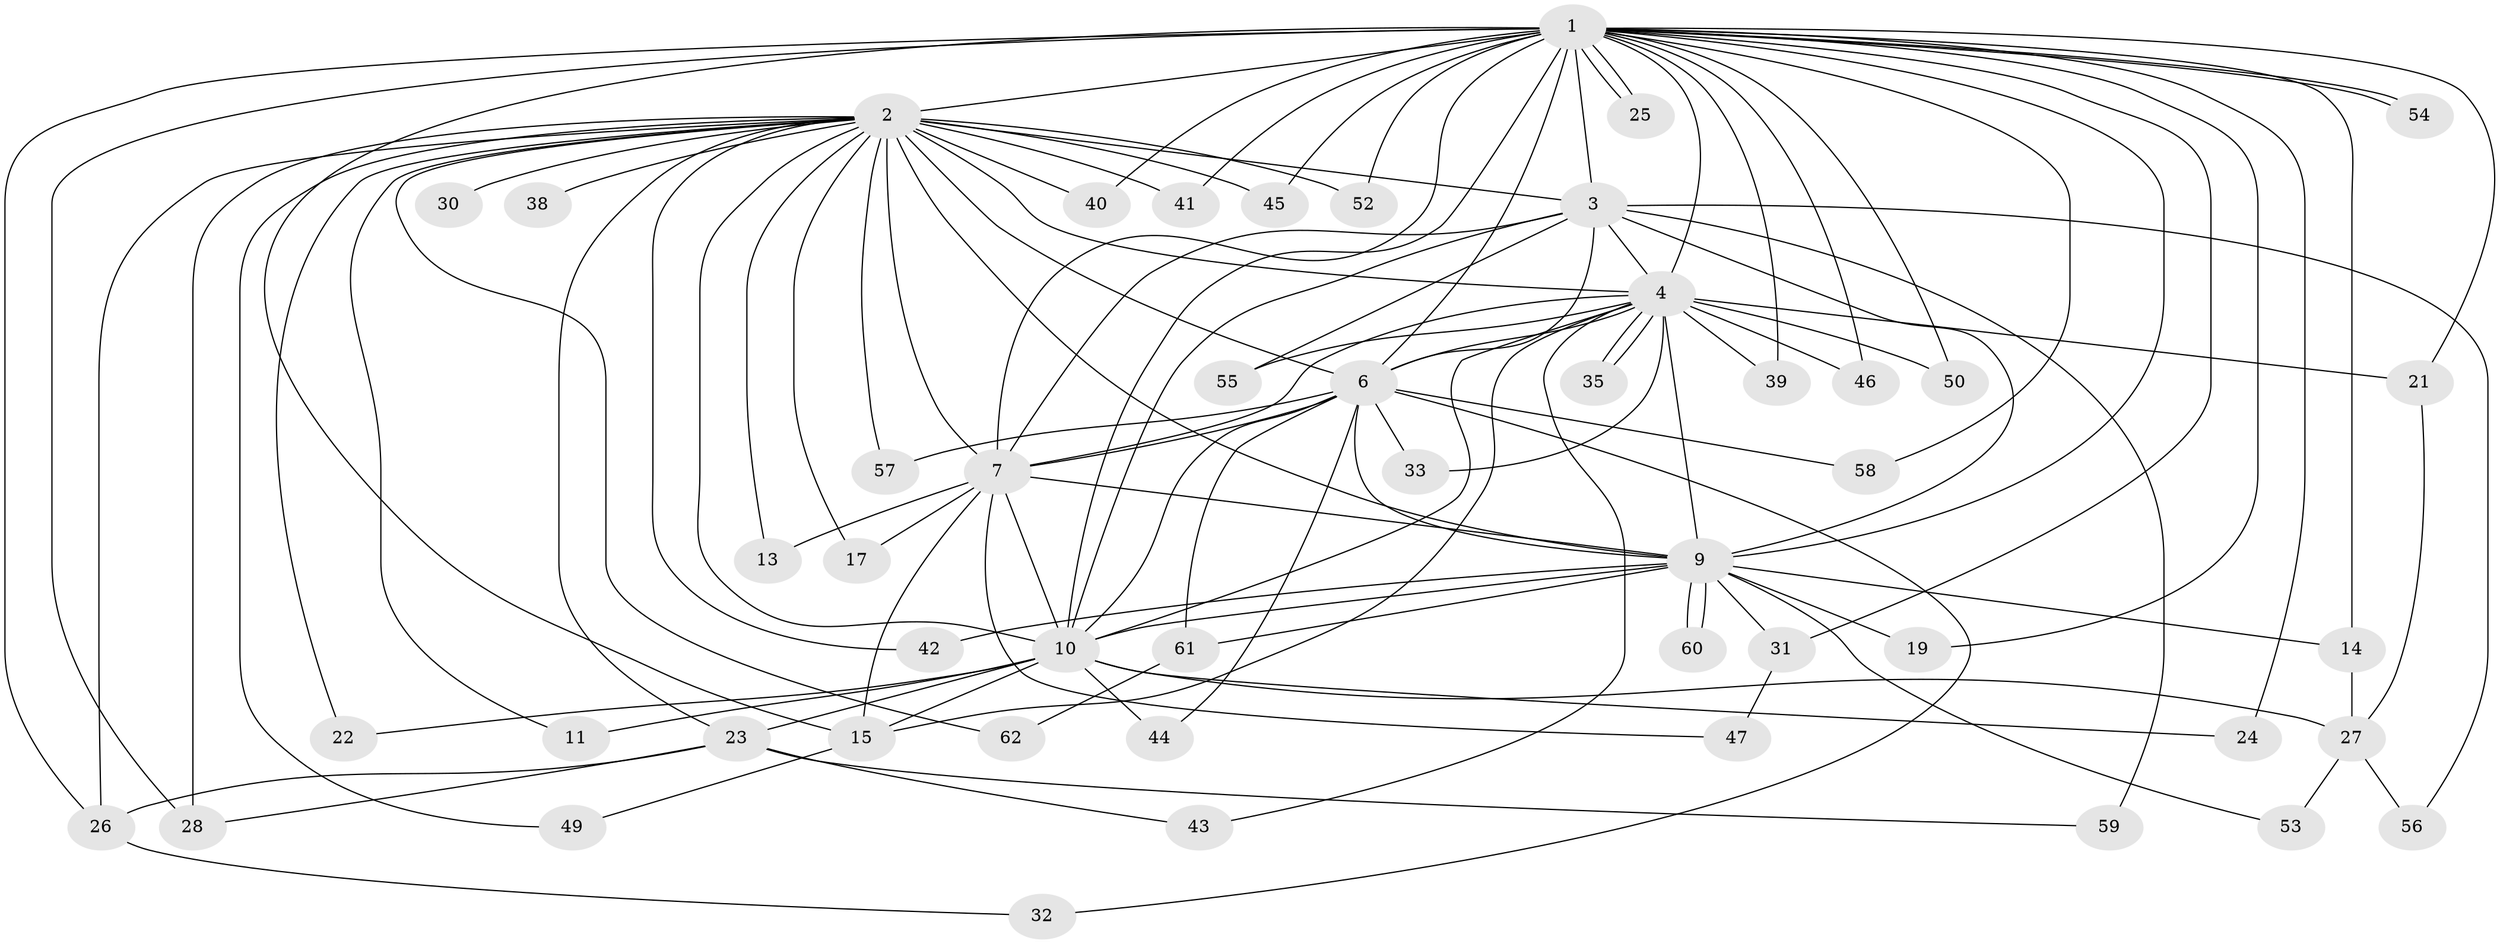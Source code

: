 // Generated by graph-tools (version 1.1) at 2025/23/03/03/25 07:23:42]
// undirected, 50 vertices, 115 edges
graph export_dot {
graph [start="1"]
  node [color=gray90,style=filled];
  1 [super="+5"];
  2 [super="+8"];
  3 [super="+16"];
  4 [super="+18"];
  6 [super="+12"];
  7 [super="+36"];
  9 [super="+48"];
  10 [super="+51"];
  11;
  13;
  14;
  15 [super="+20"];
  17;
  19;
  21;
  22;
  23;
  24;
  25;
  26 [super="+37"];
  27 [super="+34"];
  28 [super="+29"];
  30;
  31;
  32;
  33;
  35;
  38;
  39;
  40;
  41;
  42;
  43;
  44;
  45;
  46;
  47;
  49;
  50;
  52;
  53;
  54;
  55;
  56;
  57;
  58;
  59;
  60;
  61;
  62;
  1 -- 2 [weight=4];
  1 -- 3 [weight=2];
  1 -- 4 [weight=2];
  1 -- 6 [weight=2];
  1 -- 7 [weight=3];
  1 -- 9 [weight=2];
  1 -- 10 [weight=2];
  1 -- 14;
  1 -- 24;
  1 -- 25;
  1 -- 25;
  1 -- 26;
  1 -- 28;
  1 -- 39;
  1 -- 46;
  1 -- 54;
  1 -- 54;
  1 -- 58;
  1 -- 15;
  1 -- 19;
  1 -- 21;
  1 -- 31;
  1 -- 40;
  1 -- 41;
  1 -- 45;
  1 -- 50;
  1 -- 52;
  2 -- 3 [weight=2];
  2 -- 4 [weight=3];
  2 -- 6 [weight=3];
  2 -- 7 [weight=2];
  2 -- 9 [weight=2];
  2 -- 10 [weight=2];
  2 -- 22;
  2 -- 28;
  2 -- 30 [weight=2];
  2 -- 38 [weight=2];
  2 -- 42;
  2 -- 45;
  2 -- 49;
  2 -- 52;
  2 -- 57;
  2 -- 62;
  2 -- 11;
  2 -- 13;
  2 -- 17;
  2 -- 23;
  2 -- 26;
  2 -- 40;
  2 -- 41;
  3 -- 4;
  3 -- 6 [weight=2];
  3 -- 7;
  3 -- 9;
  3 -- 10;
  3 -- 55;
  3 -- 56;
  3 -- 59;
  4 -- 6;
  4 -- 7;
  4 -- 9 [weight=2];
  4 -- 10;
  4 -- 15;
  4 -- 21;
  4 -- 33;
  4 -- 35;
  4 -- 35;
  4 -- 39;
  4 -- 43;
  4 -- 46;
  4 -- 50;
  4 -- 55;
  6 -- 7;
  6 -- 9;
  6 -- 10;
  6 -- 32;
  6 -- 44;
  6 -- 57;
  6 -- 58;
  6 -- 61;
  6 -- 33;
  7 -- 9;
  7 -- 10;
  7 -- 13;
  7 -- 15;
  7 -- 17;
  7 -- 47;
  9 -- 10;
  9 -- 14;
  9 -- 19;
  9 -- 31;
  9 -- 42;
  9 -- 53;
  9 -- 60;
  9 -- 60;
  9 -- 61;
  10 -- 11;
  10 -- 22;
  10 -- 23;
  10 -- 24;
  10 -- 27;
  10 -- 44;
  10 -- 15;
  14 -- 27;
  15 -- 49;
  21 -- 27;
  23 -- 26;
  23 -- 43;
  23 -- 59;
  23 -- 28;
  26 -- 32;
  27 -- 53;
  27 -- 56;
  31 -- 47;
  61 -- 62;
}
